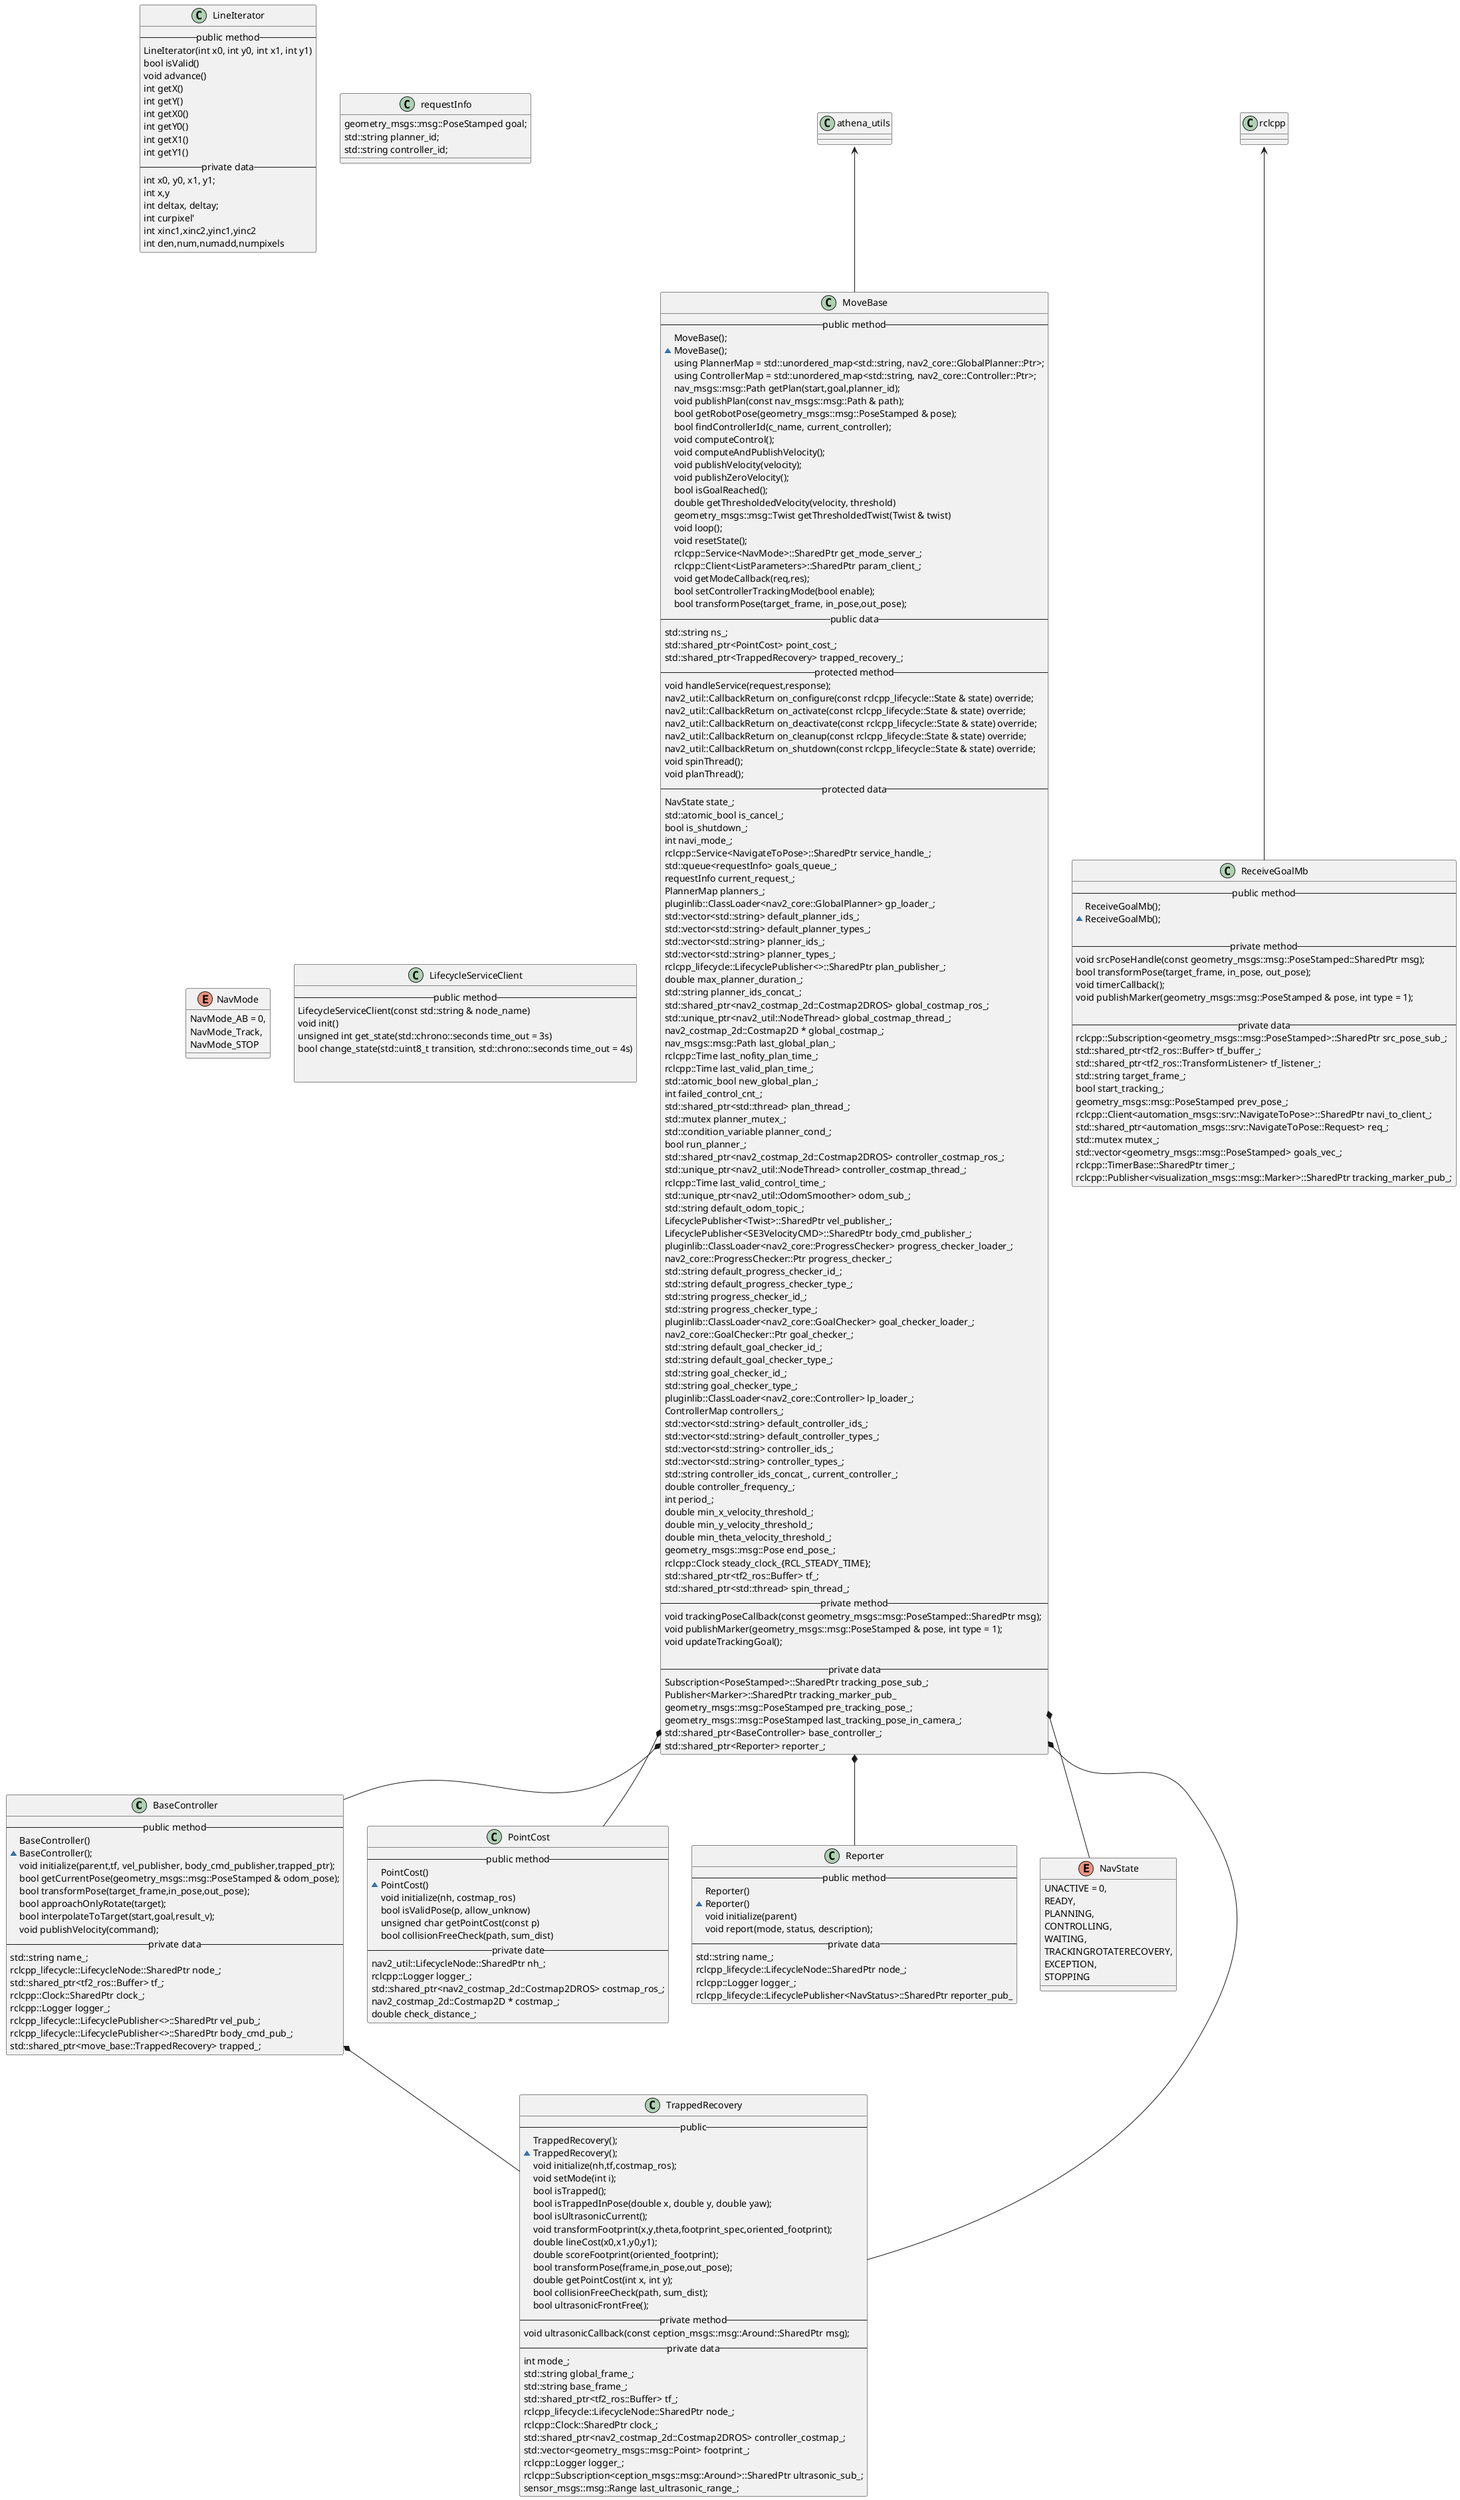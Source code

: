 @startuml
'https://plantuml.com/class-diagram

class BaseController{
-- public method --
BaseController()
~BaseController();
void initialize(parent,tf, vel_publisher, body_cmd_publisher,trapped_ptr);
bool getCurrentPose(geometry_msgs::msg::PoseStamped & odom_pose);
bool transformPose(target_frame,in_pose,out_pose);
bool approachOnlyRotate(target);
bool interpolateToTarget(start,goal,result_v);
void publishVelocity(command);
-- private data --
std::string name_;
rclcpp_lifecycle::LifecycleNode::SharedPtr node_;
std::shared_ptr<tf2_ros::Buffer> tf_;
rclcpp::Clock::SharedPtr clock_;
rclcpp::Logger logger_;
rclcpp_lifecycle::LifecyclePublisher<>::SharedPtr vel_pub_;
rclcpp_lifecycle::LifecyclePublisher<>::SharedPtr body_cmd_pub_;
std::shared_ptr<move_base::TrappedRecovery> trapped_;
}

class LineIterator{
-- public method --
LineIterator(int x0, int y0, int x1, int y1)
bool isValid()
void advance()
int getX()
int getY()
int getX0()
int getY0()
int getX1()
int getY1()
-- private data --
int x0, y0, x1, y1;
int x,y
int deltax, deltay;
int curpixel'
int xinc1,xinc2,yinc1,yinc2
int den,num,numadd,numpixels
}

class PointCost{
-- public method --
PointCost()
~PointCost()
void initialize(nh, costmap_ros)
bool isValidPose(p, allow_unknow)
unsigned char getPointCost(const p)
bool collisionFreeCheck(path, sum_dist)
-- private date --
nav2_util::LifecycleNode::SharedPtr nh_;
rclcpp::Logger logger_;
std::shared_ptr<nav2_costmap_2d::Costmap2DROS> costmap_ros_;
nav2_costmap_2d::Costmap2D * costmap_;
double check_distance_;
}

class Reporter{
-- public method --
Reporter()
~Reporter()
void initialize(parent)
void report(mode, status, description);
-- private data --
std::string name_;
rclcpp_lifecycle::LifecycleNode::SharedPtr node_;
rclcpp::Logger logger_;
rclcpp_lifecycle::LifecyclePublisher<NavStatus>::SharedPtr reporter_pub_
}

class requestInfo{
geometry_msgs::msg::PoseStamped goal;
std::string planner_id;
std::string controller_id;
}

enum NavState{
UNACTIVE = 0,
READY,
PLANNING,
CONTROLLING,
WAITING,
TRACKINGROTATERECOVERY,
EXCEPTION,
STOPPING
}

enum NavMode{
NavMode_AB = 0,
NavMode_Track,
NavMode_STOP
}

class TrappedRecovery{
-- public --
TrappedRecovery();
~TrappedRecovery();
void initialize(nh,tf,costmap_ros);
void setMode(int i);
bool isTrapped();
bool isTrappedInPose(double x, double y, double yaw);
bool isUltrasonicCurrent();
void transformFootprint(x,y,theta,footprint_spec,oriented_footprint);
double lineCost(x0,x1,y0,y1);
double scoreFootprint(oriented_footprint);
bool transformPose(frame,in_pose,out_pose);
double getPointCost(int x, int y);
bool collisionFreeCheck(path, sum_dist);
bool ultrasonicFrontFree();
-- private method --
void ultrasonicCallback(const ception_msgs::msg::Around::SharedPtr msg);
-- private data --
int mode_;
std::string global_frame_;
std::string base_frame_;
std::shared_ptr<tf2_ros::Buffer> tf_;
rclcpp_lifecycle::LifecycleNode::SharedPtr node_;
rclcpp::Clock::SharedPtr clock_;
std::shared_ptr<nav2_costmap_2d::Costmap2DROS> controller_costmap_;
std::vector<geometry_msgs::msg::Point> footprint_;
rclcpp::Logger logger_;
rclcpp::Subscription<ception_msgs::msg::Around>::SharedPtr ultrasonic_sub_;
sensor_msgs::msg::Range last_ultrasonic_range_;
}

class ReceiveGoalMb{
-- public method --
ReceiveGoalMb();
~ReceiveGoalMb();

-- private method --
void srcPoseHandle(const geometry_msgs::msg::PoseStamped::SharedPtr msg);
bool transformPose(target_frame, in_pose, out_pose);
void timerCallback();
void publishMarker(geometry_msgs::msg::PoseStamped & pose, int type = 1);

-- private data --
rclcpp::Subscription<geometry_msgs::msg::PoseStamped>::SharedPtr src_pose_sub_;
std::shared_ptr<tf2_ros::Buffer> tf_buffer_;
std::shared_ptr<tf2_ros::TransformListener> tf_listener_;
std::string target_frame_;
bool start_tracking_;
geometry_msgs::msg::PoseStamped prev_pose_;
rclcpp::Client<automation_msgs::srv::NavigateToPose>::SharedPtr navi_to_client_;
std::shared_ptr<automation_msgs::srv::NavigateToPose::Request> req_;
std::mutex mutex_;
std::vector<geometry_msgs::msg::PoseStamped> goals_vec_;
rclcpp::TimerBase::SharedPtr timer_;
rclcpp::Publisher<visualization_msgs::msg::Marker>::SharedPtr tracking_marker_pub_;
}

class MoveBase{
-- public method --
MoveBase();
~MoveBase();
using PlannerMap = std::unordered_map<std::string, nav2_core::GlobalPlanner::Ptr>;
using ControllerMap = std::unordered_map<std::string, nav2_core::Controller::Ptr>;
nav_msgs::msg::Path getPlan(start,goal,planner_id);
void publishPlan(const nav_msgs::msg::Path & path);
bool getRobotPose(geometry_msgs::msg::PoseStamped & pose);
bool findControllerId(c_name, current_controller);
void computeControl();
void computeAndPublishVelocity();
void publishVelocity(velocity);
void publishZeroVelocity();
bool isGoalReached();
double getThresholdedVelocity(velocity, threshold)
geometry_msgs::msg::Twist getThresholdedTwist(Twist & twist)
void loop();
void resetState();
rclcpp::Service<NavMode>::SharedPtr get_mode_server_;
rclcpp::Client<ListParameters>::SharedPtr param_client_;
void getModeCallback(req,res);
bool setControllerTrackingMode(bool enable);
bool transformPose(target_frame, in_pose,out_pose);
-- public data --
std::string ns_;
std::shared_ptr<PointCost> point_cost_;
std::shared_ptr<TrappedRecovery> trapped_recovery_;
-- protected method --
void handleService(request,response);
nav2_util::CallbackReturn on_configure(const rclcpp_lifecycle::State & state) override;
nav2_util::CallbackReturn on_activate(const rclcpp_lifecycle::State & state) override;
nav2_util::CallbackReturn on_deactivate(const rclcpp_lifecycle::State & state) override;
nav2_util::CallbackReturn on_cleanup(const rclcpp_lifecycle::State & state) override;
nav2_util::CallbackReturn on_shutdown(const rclcpp_lifecycle::State & state) override;
void spinThread();
void planThread();
-- protected data --
NavState state_;
std::atomic_bool is_cancel_;
bool is_shutdown_;
int navi_mode_;
rclcpp::Service<NavigateToPose>::SharedPtr service_handle_;
std::queue<requestInfo> goals_queue_;
requestInfo current_request_;
PlannerMap planners_;
pluginlib::ClassLoader<nav2_core::GlobalPlanner> gp_loader_;
std::vector<std::string> default_planner_ids_;
std::vector<std::string> default_planner_types_;
std::vector<std::string> planner_ids_;
std::vector<std::string> planner_types_;
rclcpp_lifecycle::LifecyclePublisher<>::SharedPtr plan_publisher_;
double max_planner_duration_;
std::string planner_ids_concat_;
std::shared_ptr<nav2_costmap_2d::Costmap2DROS> global_costmap_ros_;
std::unique_ptr<nav2_util::NodeThread> global_costmap_thread_;
nav2_costmap_2d::Costmap2D * global_costmap_;
nav_msgs::msg::Path last_global_plan_;
rclcpp::Time last_nofity_plan_time_;
rclcpp::Time last_valid_plan_time_;
std::atomic_bool new_global_plan_;
int failed_control_cnt_;
std::shared_ptr<std::thread> plan_thread_;
std::mutex planner_mutex_;
std::condition_variable planner_cond_;
bool run_planner_;
std::shared_ptr<nav2_costmap_2d::Costmap2DROS> controller_costmap_ros_;
std::unique_ptr<nav2_util::NodeThread> controller_costmap_thread_;
rclcpp::Time last_valid_control_time_;
std::unique_ptr<nav2_util::OdomSmoother> odom_sub_;
std::string default_odom_topic_;
LifecyclePublisher<Twist>::SharedPtr vel_publisher_;
LifecyclePublisher<SE3VelocityCMD>::SharedPtr body_cmd_publisher_;
pluginlib::ClassLoader<nav2_core::ProgressChecker> progress_checker_loader_;
nav2_core::ProgressChecker::Ptr progress_checker_;
std::string default_progress_checker_id_;
std::string default_progress_checker_type_;
std::string progress_checker_id_;
std::string progress_checker_type_;
pluginlib::ClassLoader<nav2_core::GoalChecker> goal_checker_loader_;
nav2_core::GoalChecker::Ptr goal_checker_;
std::string default_goal_checker_id_;
std::string default_goal_checker_type_;
std::string goal_checker_id_;
std::string goal_checker_type_;
pluginlib::ClassLoader<nav2_core::Controller> lp_loader_;
ControllerMap controllers_;
std::vector<std::string> default_controller_ids_;
std::vector<std::string> default_controller_types_;
std::vector<std::string> controller_ids_;
std::vector<std::string> controller_types_;
std::string controller_ids_concat_, current_controller_;
double controller_frequency_;
int period_;
double min_x_velocity_threshold_;
double min_y_velocity_threshold_;
double min_theta_velocity_threshold_;
geometry_msgs::msg::Pose end_pose_;
rclcpp::Clock steady_clock_{RCL_STEADY_TIME};
std::shared_ptr<tf2_ros::Buffer> tf_;
std::shared_ptr<std::thread> spin_thread_;
-- private method --
void trackingPoseCallback(const geometry_msgs::msg::PoseStamped::SharedPtr msg);
void publishMarker(geometry_msgs::msg::PoseStamped & pose, int type = 1);
void updateTrackingGoal();

-- private data --
Subscription<PoseStamped>::SharedPtr tracking_pose_sub_;
Publisher<Marker>::SharedPtr tracking_marker_pub_
geometry_msgs::msg::PoseStamped pre_tracking_pose_;
geometry_msgs::msg::PoseStamped last_tracking_pose_in_camera_;
std::shared_ptr<BaseController> base_controller_;
std::shared_ptr<Reporter> reporter_;
}

class LifecycleServiceClient{
-- public method --
LifecycleServiceClient(const std::string & node_name)
void init()
unsigned int get_state(std::chrono::seconds time_out = 3s)
bool change_state(std::uint8_t transition, std::chrono::seconds time_out = 4s)


}



BaseController *-- TrappedRecovery


rclcpp::Node <-- ReceiveGoalMb

athena_utils::LifecycleNode <-- MoveBase
MoveBase *-- TrappedRecovery
MoveBase *-- PointCost
MoveBase *-- BaseController
MoveBase *-- Reporter
MoveBase *-- NavState



@enduml
